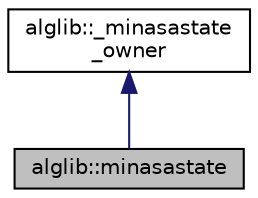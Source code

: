 digraph "alglib::minasastate"
{
  edge [fontname="Helvetica",fontsize="10",labelfontname="Helvetica",labelfontsize="10"];
  node [fontname="Helvetica",fontsize="10",shape=record];
  Node0 [label="alglib::minasastate",height=0.2,width=0.4,color="black", fillcolor="grey75", style="filled", fontcolor="black"];
  Node1 -> Node0 [dir="back",color="midnightblue",fontsize="10",style="solid",fontname="Helvetica"];
  Node1 [label="alglib::_minasastate\l_owner",height=0.2,width=0.4,color="black", fillcolor="white", style="filled",URL="$classalglib_1_1__minasastate__owner.html"];
}
